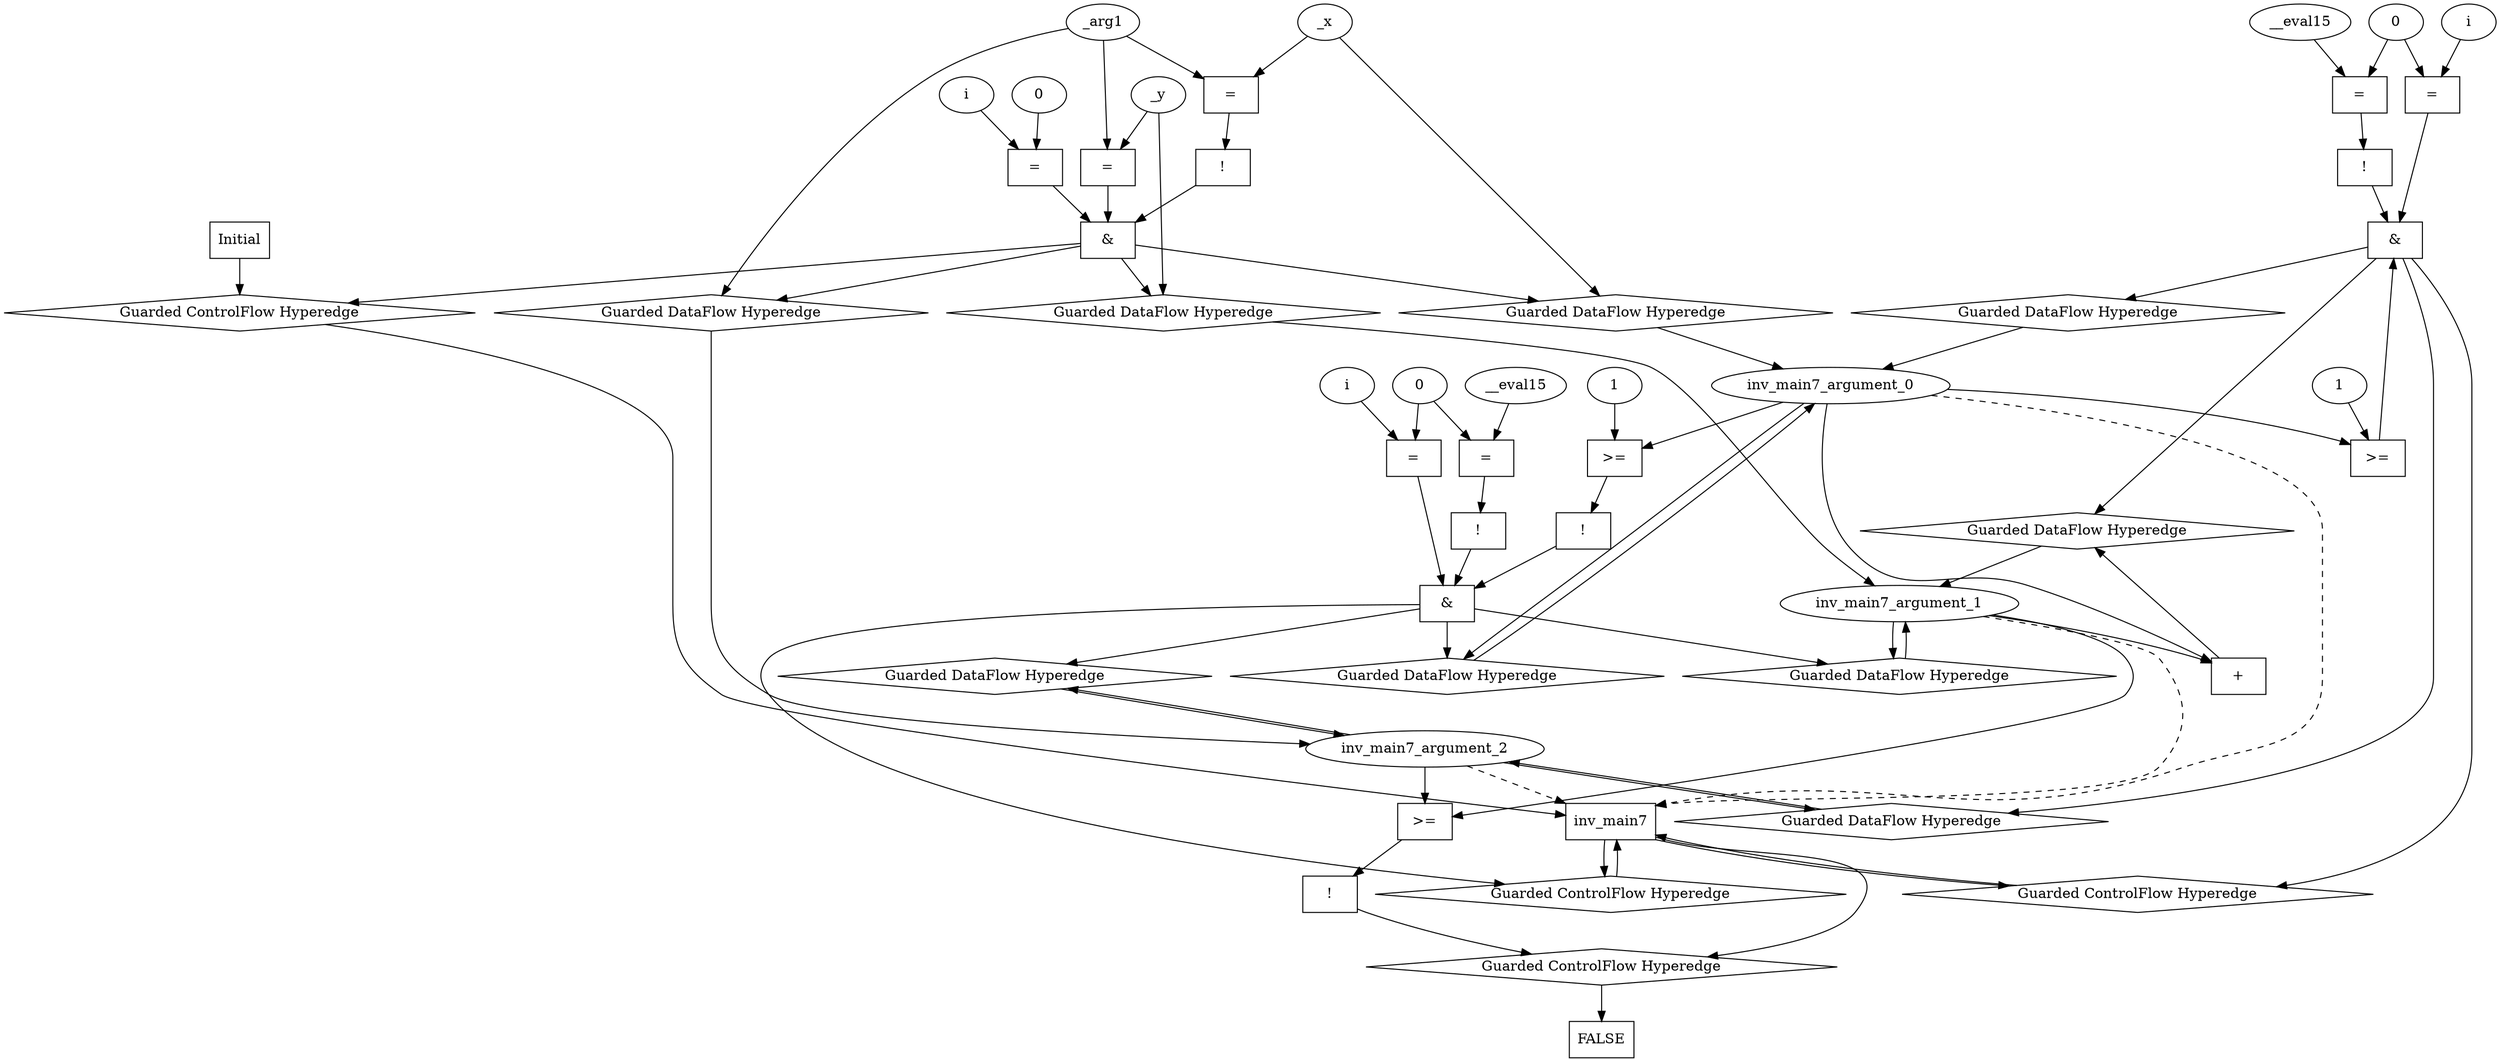 digraph dag {
inv_main7 [label="inv_main7" shape="rect"];
FALSE [label="FALSE" shape="rect"];
Initial [label="Initial" shape="rect"];
ControlFowHyperEdge_0 [label="Guarded ControlFlow Hyperedge" shape="diamond"];
Initial -> ControlFowHyperEdge_0[label=""]
ControlFowHyperEdge_0 -> inv_main7[label=""]
ControlFowHyperEdge_1 [label="Guarded ControlFlow Hyperedge" shape="diamond"];
inv_main7 -> ControlFowHyperEdge_1[label=""]
ControlFowHyperEdge_1 -> inv_main7[label=""]
ControlFowHyperEdge_2 [label="Guarded ControlFlow Hyperedge" shape="diamond"];
inv_main7 -> ControlFowHyperEdge_2[label=""]
ControlFowHyperEdge_2 -> inv_main7[label=""]
ControlFowHyperEdge_3 [label="Guarded ControlFlow Hyperedge" shape="diamond"];
inv_main7 -> ControlFowHyperEdge_3[label=""]
ControlFowHyperEdge_3 -> FALSE[label=""]
inv_main7_argument_0 [label="inv_main7_argument_0" shape="oval"];
inv_main7_argument_0 -> inv_main7[label="" style="dashed"]
inv_main7_argument_1 [label="inv_main7_argument_1" shape="oval"];
inv_main7_argument_1 -> inv_main7[label="" style="dashed"]
inv_main7_argument_2 [label="inv_main7_argument_2" shape="oval"];
inv_main7_argument_2 -> inv_main7[label="" style="dashed"]

xxxinv_main7___Initial_0xxx_and [label="&" shape="rect"];
xxxinv_main7___Initial_0xxxguard_0_node_0 [label="!" shape="rect"];
xxxinv_main7___Initial_0xxxguard_0_node_1 [label="=" shape="rect"];
xxxinv_main7___Initial_0xxxguard_0_node_1->xxxinv_main7___Initial_0xxxguard_0_node_0
xxxinv_main7___Initial_0xxxdataFlow_0_node_0->xxxinv_main7___Initial_0xxxguard_0_node_1
xxxinv_main7___Initial_0xxxdataFlow2_node_0->xxxinv_main7___Initial_0xxxguard_0_node_1

xxxinv_main7___Initial_0xxxguard_0_node_0->xxxinv_main7___Initial_0xxx_and [label=""];
xxxinv_main7___Initial_0xxxguard1_node_0 [label="=" shape="rect"];
xxxinv_main7___Initial_0xxxguard1_node_1 [label="0"];
xxxinv_main7___Initial_0xxxguard1_node_2 [label="i"];
xxxinv_main7___Initial_0xxxguard1_node_1->xxxinv_main7___Initial_0xxxguard1_node_0
xxxinv_main7___Initial_0xxxguard1_node_2->xxxinv_main7___Initial_0xxxguard1_node_0

xxxinv_main7___Initial_0xxxguard1_node_0->xxxinv_main7___Initial_0xxx_and [label=""];
xxxinv_main7___Initial_0xxxguard2_node_0 [label="=" shape="rect"];
xxxinv_main7___Initial_0xxxdataFlow1_node_0->xxxinv_main7___Initial_0xxxguard2_node_0
xxxinv_main7___Initial_0xxxdataFlow2_node_0->xxxinv_main7___Initial_0xxxguard2_node_0

xxxinv_main7___Initial_0xxxguard2_node_0->xxxinv_main7___Initial_0xxx_and [label=""];
xxxinv_main7___Initial_0xxx_and->ControlFowHyperEdge_0 [label=""];
xxxinv_main7___Initial_0xxxdataFlow_0_node_0 [label="_x"];

xxxinv_main7___Initial_0xxxdataFlow_0_node_0->DataFowHyperEdge_0_inv_main7_argument_0 [label=""];
xxxinv_main7___Initial_0xxxdataFlow1_node_0 [label="_y"];

xxxinv_main7___Initial_0xxxdataFlow1_node_0->DataFowHyperEdge_0_inv_main7_argument_1 [label=""];
xxxinv_main7___Initial_0xxxdataFlow2_node_0 [label="_arg1"];

xxxinv_main7___Initial_0xxxdataFlow2_node_0->DataFowHyperEdge_0_inv_main7_argument_2 [label=""];
xxxinv_main7___inv_main7_1xxx_and [label="&" shape="rect"];
xxxinv_main7___inv_main7_1xxxguard_0_node_0 [label=">=" shape="rect"];
xxxinv_main7___inv_main7_1xxxguard_0_node_2 [label="1"];
inv_main7_argument_0->xxxinv_main7___inv_main7_1xxxguard_0_node_0
xxxinv_main7___inv_main7_1xxxguard_0_node_2->xxxinv_main7___inv_main7_1xxxguard_0_node_0

xxxinv_main7___inv_main7_1xxxguard_0_node_0->xxxinv_main7___inv_main7_1xxx_and [label=""];
xxxinv_main7___inv_main7_1xxxguard1_node_0 [label="!" shape="rect"];
xxxinv_main7___inv_main7_1xxxguard1_node_1 [label="=" shape="rect"];
xxxinv_main7___inv_main7_1xxxguard1_node_2 [label="__eval15"];
xxxinv_main7___inv_main7_1xxxguard1_node_3 [label="0"];
xxxinv_main7___inv_main7_1xxxguard1_node_1->xxxinv_main7___inv_main7_1xxxguard1_node_0
xxxinv_main7___inv_main7_1xxxguard1_node_2->xxxinv_main7___inv_main7_1xxxguard1_node_1
xxxinv_main7___inv_main7_1xxxguard1_node_3->xxxinv_main7___inv_main7_1xxxguard1_node_1

xxxinv_main7___inv_main7_1xxxguard1_node_0->xxxinv_main7___inv_main7_1xxx_and [label=""];
xxxinv_main7___inv_main7_1xxxguard2_node_0 [label="=" shape="rect"];
xxxinv_main7___inv_main7_1xxxguard2_node_1 [label="i"];
xxxinv_main7___inv_main7_1xxxguard2_node_1->xxxinv_main7___inv_main7_1xxxguard2_node_0
xxxinv_main7___inv_main7_1xxxguard1_node_3->xxxinv_main7___inv_main7_1xxxguard2_node_0

xxxinv_main7___inv_main7_1xxxguard2_node_0->xxxinv_main7___inv_main7_1xxx_and [label=""];
xxxinv_main7___inv_main7_1xxx_and->ControlFowHyperEdge_1 [label=""];
xxxinv_main7___inv_main7_1xxxdataFlow_0_node_0 [label="+" shape="rect"];
inv_main7_argument_1->xxxinv_main7___inv_main7_1xxxdataFlow_0_node_0
inv_main7_argument_0->xxxinv_main7___inv_main7_1xxxdataFlow_0_node_0

xxxinv_main7___inv_main7_1xxxdataFlow_0_node_0->DataFowHyperEdge_1_inv_main7_argument_1 [label=""];
xxxinv_main7___inv_main7_2xxx_and [label="&" shape="rect"];
xxxinv_main7___inv_main7_2xxxguard_0_node_0 [label="!" shape="rect"];
xxxinv_main7___inv_main7_2xxxguard_0_node_1 [label=">=" shape="rect"];
xxxinv_main7___inv_main7_2xxxguard_0_node_3 [label="1"];
xxxinv_main7___inv_main7_2xxxguard_0_node_1->xxxinv_main7___inv_main7_2xxxguard_0_node_0
inv_main7_argument_0->xxxinv_main7___inv_main7_2xxxguard_0_node_1
xxxinv_main7___inv_main7_2xxxguard_0_node_3->xxxinv_main7___inv_main7_2xxxguard_0_node_1

xxxinv_main7___inv_main7_2xxxguard_0_node_0->xxxinv_main7___inv_main7_2xxx_and [label=""];
xxxinv_main7___inv_main7_2xxxguard1_node_0 [label="!" shape="rect"];
xxxinv_main7___inv_main7_2xxxguard1_node_1 [label="=" shape="rect"];
xxxinv_main7___inv_main7_2xxxguard1_node_2 [label="__eval15"];
xxxinv_main7___inv_main7_2xxxguard1_node_3 [label="0"];
xxxinv_main7___inv_main7_2xxxguard1_node_1->xxxinv_main7___inv_main7_2xxxguard1_node_0
xxxinv_main7___inv_main7_2xxxguard1_node_2->xxxinv_main7___inv_main7_2xxxguard1_node_1
xxxinv_main7___inv_main7_2xxxguard1_node_3->xxxinv_main7___inv_main7_2xxxguard1_node_1

xxxinv_main7___inv_main7_2xxxguard1_node_0->xxxinv_main7___inv_main7_2xxx_and [label=""];
xxxinv_main7___inv_main7_2xxxguard2_node_0 [label="=" shape="rect"];
xxxinv_main7___inv_main7_2xxxguard2_node_1 [label="i"];
xxxinv_main7___inv_main7_2xxxguard2_node_1->xxxinv_main7___inv_main7_2xxxguard2_node_0
xxxinv_main7___inv_main7_2xxxguard1_node_3->xxxinv_main7___inv_main7_2xxxguard2_node_0

xxxinv_main7___inv_main7_2xxxguard2_node_0->xxxinv_main7___inv_main7_2xxx_and [label=""];
xxxinv_main7___inv_main7_2xxx_and->ControlFowHyperEdge_2 [label=""];
xxxFALSE___inv_main7_3xxxguard_0_node_0 [label="!" shape="rect"];
xxxFALSE___inv_main7_3xxxguard_0_node_1 [label=">=" shape="rect"];
xxxFALSE___inv_main7_3xxxguard_0_node_1->xxxFALSE___inv_main7_3xxxguard_0_node_0
inv_main7_argument_1->xxxFALSE___inv_main7_3xxxguard_0_node_1
inv_main7_argument_2->xxxFALSE___inv_main7_3xxxguard_0_node_1

xxxFALSE___inv_main7_3xxxguard_0_node_0->ControlFowHyperEdge_3 [label=""];
DataFowHyperEdge_0_inv_main7_argument_0 [label="Guarded DataFlow Hyperedge" shape="diamond"];
DataFowHyperEdge_0_inv_main7_argument_0 -> inv_main7_argument_0[label=""]
xxxinv_main7___Initial_0xxx_and -> DataFowHyperEdge_0_inv_main7_argument_0[label=""]
DataFowHyperEdge_0_inv_main7_argument_1 [label="Guarded DataFlow Hyperedge" shape="diamond"];
DataFowHyperEdge_0_inv_main7_argument_1 -> inv_main7_argument_1[label=""]
xxxinv_main7___Initial_0xxx_and -> DataFowHyperEdge_0_inv_main7_argument_1[label=""]
DataFowHyperEdge_0_inv_main7_argument_2 [label="Guarded DataFlow Hyperedge" shape="diamond"];
DataFowHyperEdge_0_inv_main7_argument_2 -> inv_main7_argument_2[label=""]
xxxinv_main7___Initial_0xxx_and -> DataFowHyperEdge_0_inv_main7_argument_2[label=""]
DataFowHyperEdge_1_inv_main7_argument_0 [label="Guarded DataFlow Hyperedge" shape="diamond"];
DataFowHyperEdge_1_inv_main7_argument_0 -> inv_main7_argument_0[label=""]
xxxinv_main7___inv_main7_1xxx_and -> DataFowHyperEdge_1_inv_main7_argument_0[label=""]
DataFowHyperEdge_1_inv_main7_argument_1 [label="Guarded DataFlow Hyperedge" shape="diamond"];
DataFowHyperEdge_1_inv_main7_argument_1 -> inv_main7_argument_1[label=""]
xxxinv_main7___inv_main7_1xxx_and -> DataFowHyperEdge_1_inv_main7_argument_1[label=""]
DataFowHyperEdge_1_inv_main7_argument_2 [label="Guarded DataFlow Hyperedge" shape="diamond"];
DataFowHyperEdge_1_inv_main7_argument_2 -> inv_main7_argument_2[label=""]
xxxinv_main7___inv_main7_1xxx_and -> DataFowHyperEdge_1_inv_main7_argument_2[label=""]
DataFowHyperEdge_2_inv_main7_argument_0 [label="Guarded DataFlow Hyperedge" shape="diamond"];
DataFowHyperEdge_2_inv_main7_argument_0 -> inv_main7_argument_0[label=""]
xxxinv_main7___inv_main7_2xxx_and -> DataFowHyperEdge_2_inv_main7_argument_0[label=""]
DataFowHyperEdge_2_inv_main7_argument_1 [label="Guarded DataFlow Hyperedge" shape="diamond"];
DataFowHyperEdge_2_inv_main7_argument_1 -> inv_main7_argument_1[label=""]
xxxinv_main7___inv_main7_2xxx_and -> DataFowHyperEdge_2_inv_main7_argument_1[label=""]
DataFowHyperEdge_2_inv_main7_argument_2 [label="Guarded DataFlow Hyperedge" shape="diamond"];
DataFowHyperEdge_2_inv_main7_argument_2 -> inv_main7_argument_2[label=""]
xxxinv_main7___inv_main7_2xxx_and -> DataFowHyperEdge_2_inv_main7_argument_2[label=""]
inv_main7_argument_2 -> DataFowHyperEdge_1_inv_main7_argument_2[label=""]
inv_main7_argument_0 -> DataFowHyperEdge_2_inv_main7_argument_0[label=""]
inv_main7_argument_1 -> DataFowHyperEdge_2_inv_main7_argument_1[label=""]
inv_main7_argument_2 -> DataFowHyperEdge_2_inv_main7_argument_2[label=""]
}

